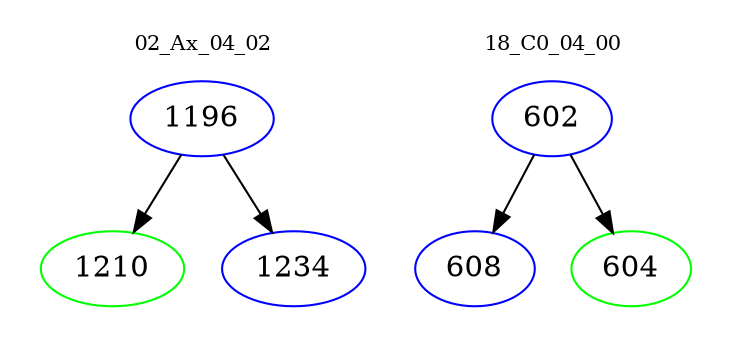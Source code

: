 digraph{
subgraph cluster_0 {
color = white
label = "02_Ax_04_02";
fontsize=10;
T0_1196 [label="1196", color="blue"]
T0_1196 -> T0_1210 [color="black"]
T0_1210 [label="1210", color="green"]
T0_1196 -> T0_1234 [color="black"]
T0_1234 [label="1234", color="blue"]
}
subgraph cluster_1 {
color = white
label = "18_C0_04_00";
fontsize=10;
T1_602 [label="602", color="blue"]
T1_602 -> T1_608 [color="black"]
T1_608 [label="608", color="blue"]
T1_602 -> T1_604 [color="black"]
T1_604 [label="604", color="green"]
}
}
